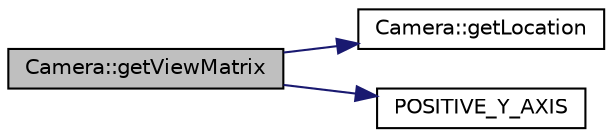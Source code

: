digraph "Camera::getViewMatrix"
{
 // LATEX_PDF_SIZE
  edge [fontname="Helvetica",fontsize="10",labelfontname="Helvetica",labelfontsize="10"];
  node [fontname="Helvetica",fontsize="10",shape=record];
  rankdir="LR";
  Node1 [label="Camera::getViewMatrix",height=0.2,width=0.4,color="black", fillcolor="grey75", style="filled", fontcolor="black",tooltip="Returns the view matrix of the camera, which is the inverse of the model matrix of the camera...."];
  Node1 -> Node2 [color="midnightblue",fontsize="10",style="solid",fontname="Helvetica"];
  Node2 [label="Camera::getLocation",height=0.2,width=0.4,color="black", fillcolor="white", style="filled",URL="$classCamera.html#aa5786f7090ec3569fa729f10a2e64ce1",tooltip="Returns the location of the camera."];
  Node1 -> Node3 [color="midnightblue",fontsize="10",style="solid",fontname="Helvetica"];
  Node3 [label="POSITIVE_Y_AXIS",height=0.2,width=0.4,color="black", fillcolor="white", style="filled",URL="$Camera_8hpp.html#ab03bb87e5fba3bc2067ea684738a2748",tooltip=" "];
}
